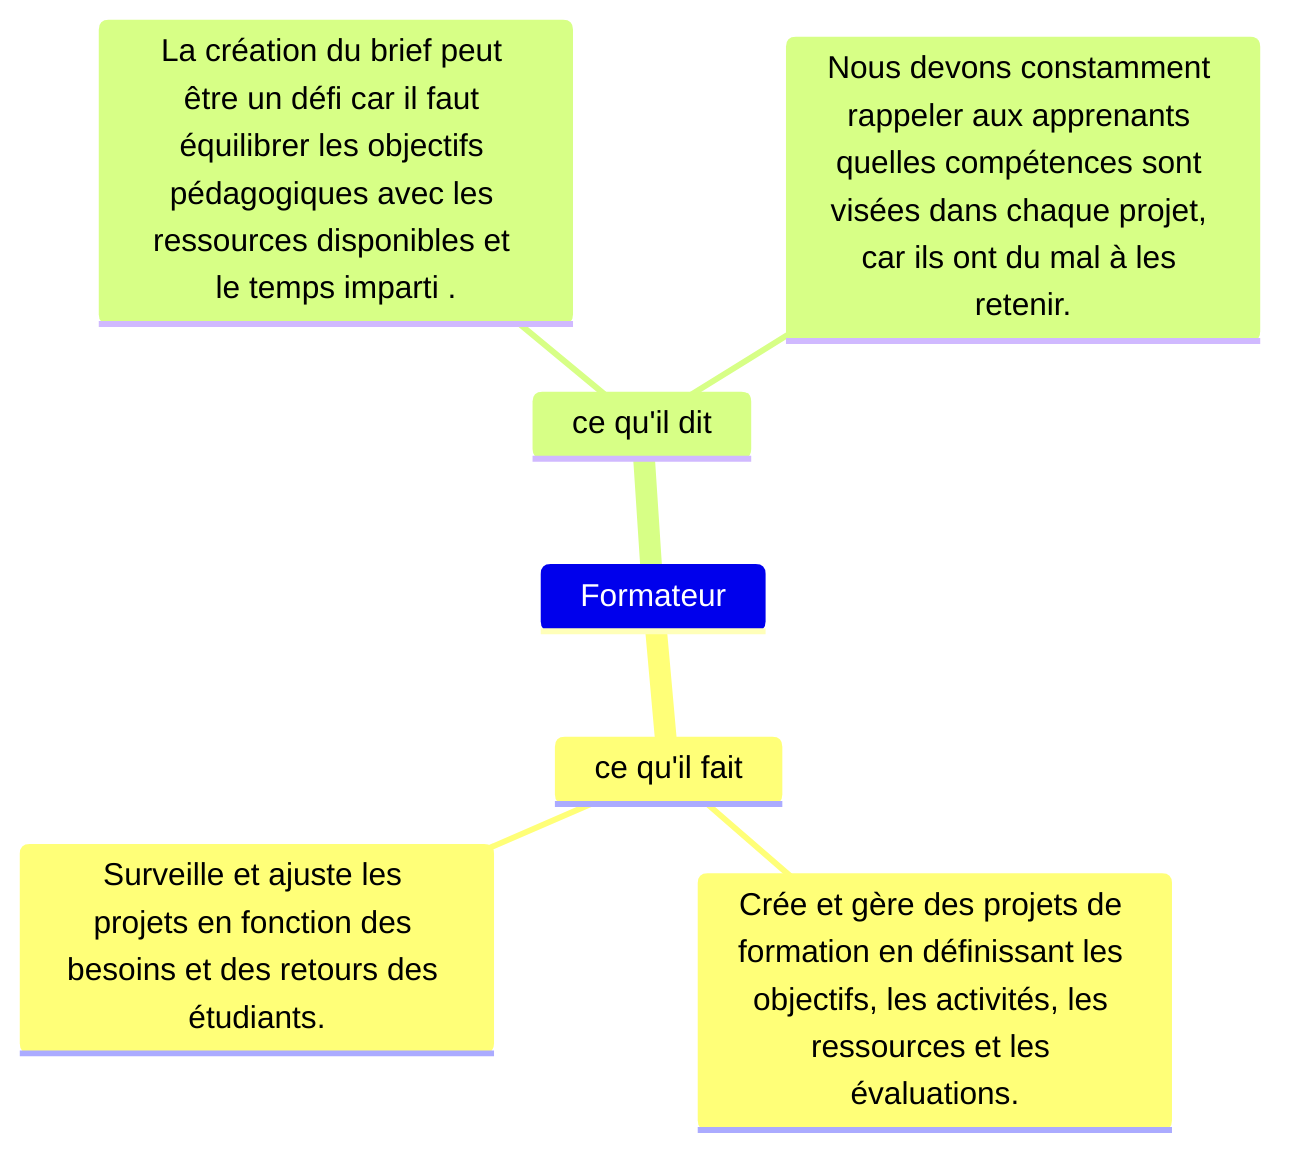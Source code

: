 %% @config(../mindmap-config.json)
mindmap
Formateur

       ce qu'il fait
        Crée et gère des projets de formation en définissant les objectifs, les activités, les ressources et les évaluations.
        Surveille et ajuste les projets en fonction des besoins et des retours des étudiants.


      ce qu'il dit

        La création du brief peut être un défi car il faut équilibrer les objectifs pédagogiques avec les ressources disponibles et le temps imparti .
        Nous devons constamment rappeler aux apprenants quelles compétences sont visées dans chaque projet, car ils ont du mal à les retenir.